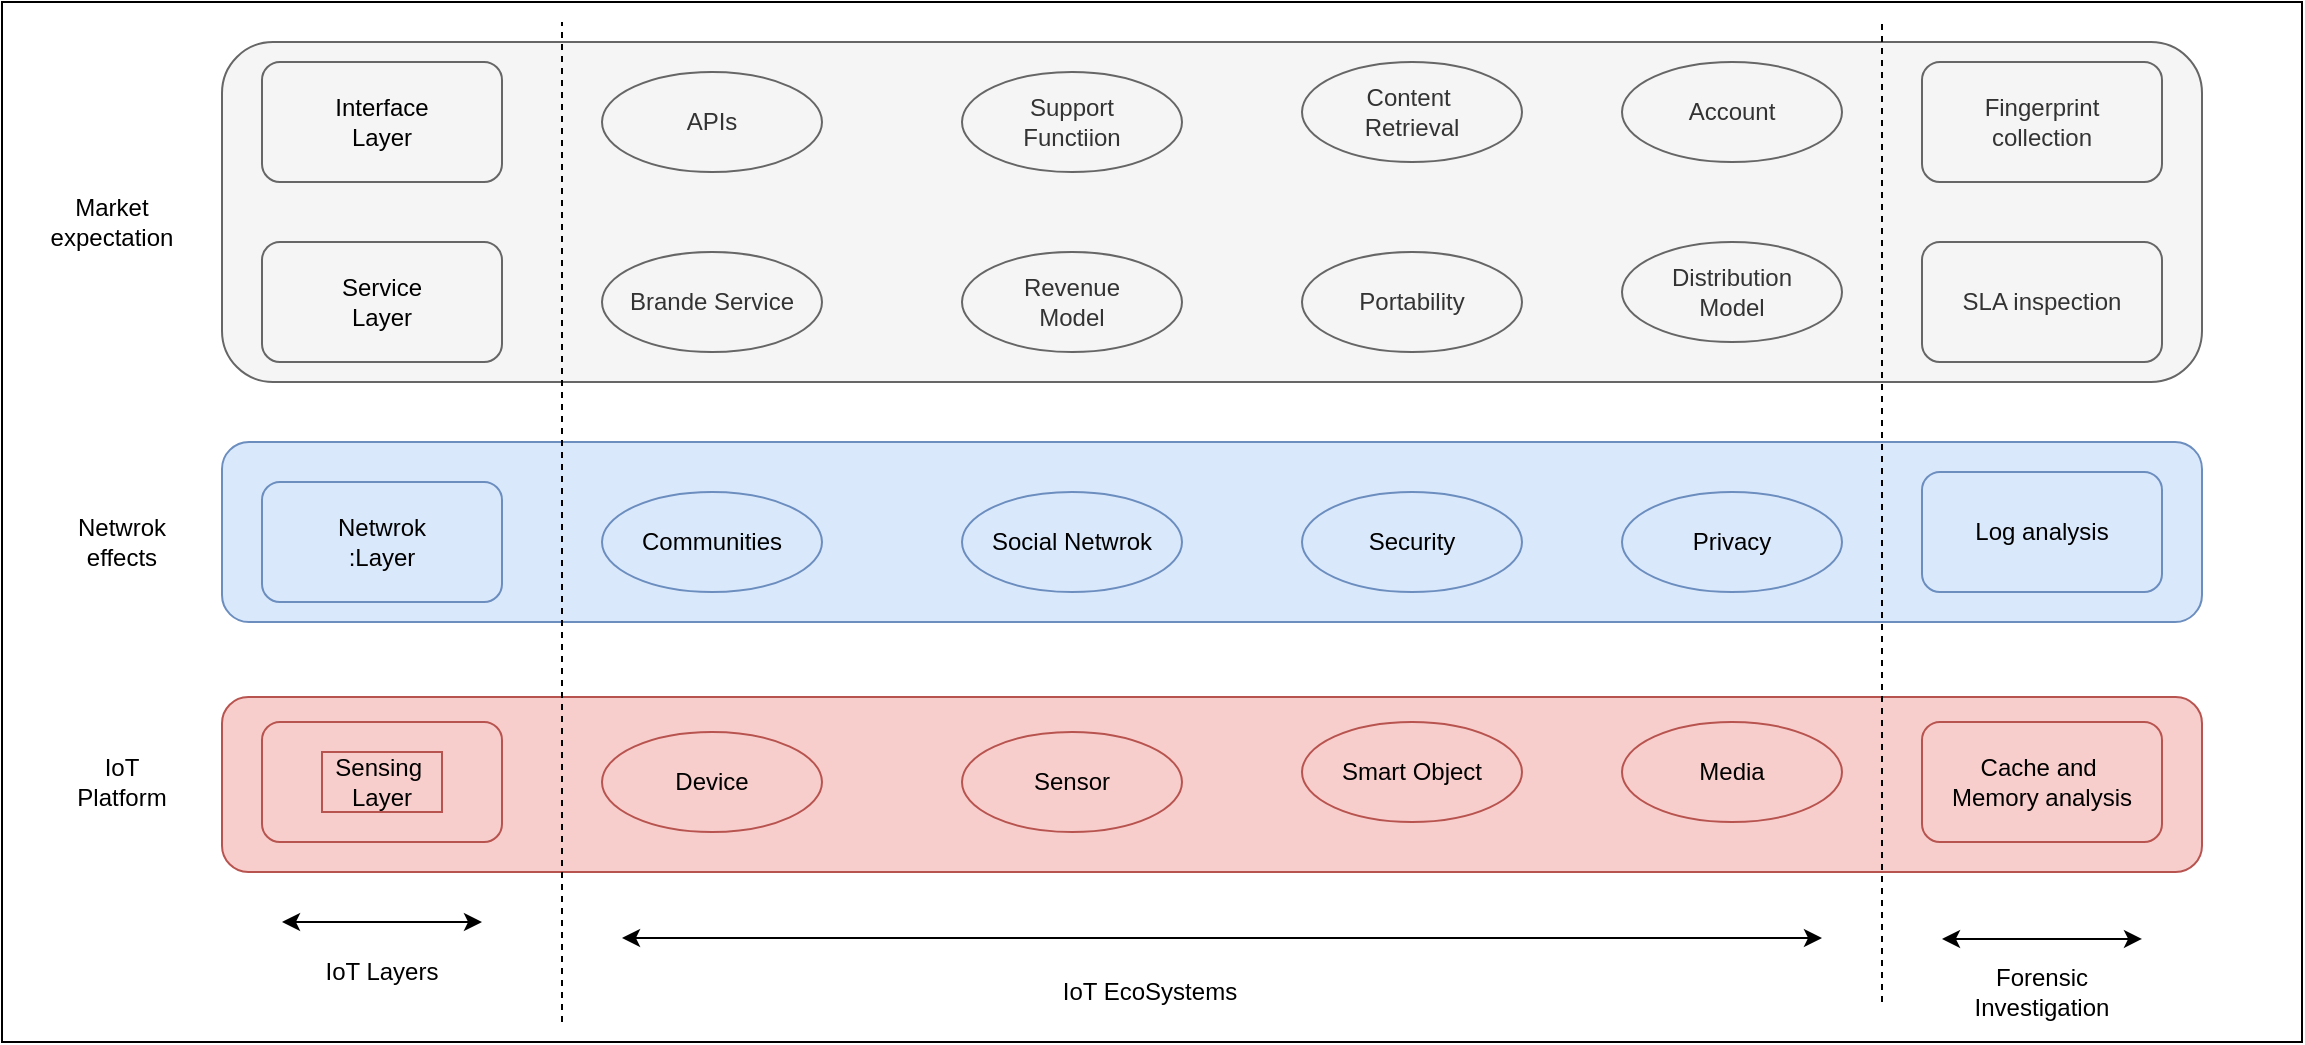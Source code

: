 <mxfile version="18.1.1" type="github">
  <diagram id="14gCk_Dh-1y7jk9HfsLA" name="Page-1">
    <mxGraphModel dx="924" dy="1472" grid="1" gridSize="10" guides="1" tooltips="1" connect="1" arrows="1" fold="1" page="1" pageScale="1" pageWidth="1169" pageHeight="827" math="0" shadow="0">
      <root>
        <mxCell id="0" />
        <mxCell id="1" parent="0" />
        <mxCell id="2UXybcQ8DE9rOv0QpNWA-46" value="" style="rounded=0;whiteSpace=wrap;html=1;" vertex="1" parent="1">
          <mxGeometry x="10" y="40" width="1150" height="520" as="geometry" />
        </mxCell>
        <mxCell id="2UXybcQ8DE9rOv0QpNWA-42" value="" style="rounded=1;whiteSpace=wrap;html=1;fillColor=#f5f5f5;strokeColor=#666666;fontColor=#333333;" vertex="1" parent="1">
          <mxGeometry x="120" y="60" width="990" height="170" as="geometry" />
        </mxCell>
        <mxCell id="2UXybcQ8DE9rOv0QpNWA-43" value="" style="rounded=1;whiteSpace=wrap;html=1;fillColor=#dae8fc;strokeColor=#6c8ebf;" vertex="1" parent="1">
          <mxGeometry x="120" y="260" width="990" height="90" as="geometry" />
        </mxCell>
        <mxCell id="2UXybcQ8DE9rOv0QpNWA-44" value="" style="rounded=1;whiteSpace=wrap;html=1;fillColor=#f8cecc;strokeColor=#b85450;" vertex="1" parent="1">
          <mxGeometry x="120" y="387.5" width="990" height="87.5" as="geometry" />
        </mxCell>
        <mxCell id="2UXybcQ8DE9rOv0QpNWA-1" value="Market&lt;br&gt;expectation" style="text;html=1;strokeColor=none;fillColor=none;align=center;verticalAlign=middle;whiteSpace=wrap;rounded=0;flipV=1;flipH=0;direction=west;" vertex="1" parent="1">
          <mxGeometry x="30" y="135" width="70" height="30" as="geometry" />
        </mxCell>
        <mxCell id="2UXybcQ8DE9rOv0QpNWA-2" value="Netwrok effects" style="text;html=1;strokeColor=none;fillColor=none;align=center;verticalAlign=middle;whiteSpace=wrap;rounded=0;flipV=1;flipH=0;direction=west;" vertex="1" parent="1">
          <mxGeometry x="40" y="295" width="60" height="30" as="geometry" />
        </mxCell>
        <mxCell id="2UXybcQ8DE9rOv0QpNWA-3" value="IoT&lt;br&gt;Platform" style="text;html=1;strokeColor=none;fillColor=none;align=center;verticalAlign=middle;whiteSpace=wrap;rounded=0;flipV=1;flipH=0;direction=west;" vertex="1" parent="1">
          <mxGeometry x="40" y="415" width="60" height="30" as="geometry" />
        </mxCell>
        <mxCell id="2UXybcQ8DE9rOv0QpNWA-4" value="" style="rounded=1;whiteSpace=wrap;html=1;flipV=1;flipH=0;direction=west;fillColor=#f5f5f5;fontColor=#333333;strokeColor=#666666;" vertex="1" parent="1">
          <mxGeometry x="140" y="70" width="120" height="60" as="geometry" />
        </mxCell>
        <mxCell id="2UXybcQ8DE9rOv0QpNWA-5" value="Interface&lt;br&gt;Layer" style="text;html=1;strokeColor=none;fillColor=none;align=center;verticalAlign=middle;whiteSpace=wrap;rounded=0;flipV=1;flipH=0;direction=west;" vertex="1" parent="1">
          <mxGeometry x="170" y="85" width="60" height="30" as="geometry" />
        </mxCell>
        <mxCell id="2UXybcQ8DE9rOv0QpNWA-6" value="APIs" style="ellipse;whiteSpace=wrap;html=1;flipV=1;flipH=0;direction=west;fillColor=#f5f5f5;fontColor=#333333;strokeColor=#666666;" vertex="1" parent="1">
          <mxGeometry x="310" y="75" width="110" height="50" as="geometry" />
        </mxCell>
        <mxCell id="2UXybcQ8DE9rOv0QpNWA-7" value="Support&lt;br&gt;Functiion" style="ellipse;whiteSpace=wrap;html=1;flipV=1;flipH=0;direction=west;fillColor=#f5f5f5;fontColor=#333333;strokeColor=#666666;" vertex="1" parent="1">
          <mxGeometry x="490" y="75" width="110" height="50" as="geometry" />
        </mxCell>
        <mxCell id="2UXybcQ8DE9rOv0QpNWA-9" value="Content&amp;nbsp;&lt;br&gt;Retrieval" style="ellipse;whiteSpace=wrap;html=1;flipV=1;flipH=0;direction=west;fillColor=#f5f5f5;fontColor=#333333;strokeColor=#666666;" vertex="1" parent="1">
          <mxGeometry x="660" y="70" width="110" height="50" as="geometry" />
        </mxCell>
        <mxCell id="2UXybcQ8DE9rOv0QpNWA-10" value="Account" style="ellipse;whiteSpace=wrap;html=1;flipV=1;flipH=0;direction=west;fillColor=#f5f5f5;fontColor=#333333;strokeColor=#666666;" vertex="1" parent="1">
          <mxGeometry x="820" y="70" width="110" height="50" as="geometry" />
        </mxCell>
        <mxCell id="2UXybcQ8DE9rOv0QpNWA-11" value="Fingerprint&lt;br&gt;collection" style="rounded=1;whiteSpace=wrap;html=1;fillColor=#f5f5f5;fontColor=#333333;strokeColor=#666666;" vertex="1" parent="1">
          <mxGeometry x="970" y="70" width="120" height="60" as="geometry" />
        </mxCell>
        <mxCell id="2UXybcQ8DE9rOv0QpNWA-12" value="SLA inspection" style="rounded=1;whiteSpace=wrap;html=1;fillColor=#f5f5f5;fontColor=#333333;strokeColor=#666666;" vertex="1" parent="1">
          <mxGeometry x="970" y="160" width="120" height="60" as="geometry" />
        </mxCell>
        <mxCell id="2UXybcQ8DE9rOv0QpNWA-13" value="Log analysis" style="rounded=1;whiteSpace=wrap;html=1;fillColor=#dae8fc;strokeColor=#6c8ebf;" vertex="1" parent="1">
          <mxGeometry x="970" y="275" width="120" height="60" as="geometry" />
        </mxCell>
        <mxCell id="2UXybcQ8DE9rOv0QpNWA-14" value="Cache and&amp;nbsp;&lt;br&gt;Memory analysis" style="rounded=1;whiteSpace=wrap;html=1;fillColor=#f8cecc;strokeColor=#b85450;" vertex="1" parent="1">
          <mxGeometry x="970" y="400" width="120" height="60" as="geometry" />
        </mxCell>
        <mxCell id="2UXybcQ8DE9rOv0QpNWA-15" value="Forensic&lt;br&gt;Investigation" style="text;html=1;strokeColor=none;fillColor=none;align=center;verticalAlign=middle;whiteSpace=wrap;rounded=0;" vertex="1" parent="1">
          <mxGeometry x="985" y="520" width="90" height="30" as="geometry" />
        </mxCell>
        <mxCell id="2UXybcQ8DE9rOv0QpNWA-16" value="IoT EcoSystems" style="text;html=1;strokeColor=none;fillColor=none;align=center;verticalAlign=middle;whiteSpace=wrap;rounded=0;" vertex="1" parent="1">
          <mxGeometry x="524" y="520" width="120" height="30" as="geometry" />
        </mxCell>
        <mxCell id="2UXybcQ8DE9rOv0QpNWA-17" value="" style="endArrow=none;dashed=1;html=1;rounded=0;" edge="1" parent="1">
          <mxGeometry width="50" height="50" relative="1" as="geometry">
            <mxPoint x="950" y="540" as="sourcePoint" />
            <mxPoint x="950" y="50" as="targetPoint" />
          </mxGeometry>
        </mxCell>
        <mxCell id="2UXybcQ8DE9rOv0QpNWA-18" value="" style="rounded=1;whiteSpace=wrap;html=1;flipV=1;flipH=0;direction=west;fillColor=#f5f5f5;fontColor=#333333;strokeColor=#666666;" vertex="1" parent="1">
          <mxGeometry x="140" y="160" width="120" height="60" as="geometry" />
        </mxCell>
        <mxCell id="2UXybcQ8DE9rOv0QpNWA-19" value="Service&lt;br&gt;Layer" style="text;html=1;strokeColor=none;fillColor=none;align=center;verticalAlign=middle;whiteSpace=wrap;rounded=0;flipV=1;flipH=0;direction=west;" vertex="1" parent="1">
          <mxGeometry x="170" y="175" width="60" height="30" as="geometry" />
        </mxCell>
        <mxCell id="2UXybcQ8DE9rOv0QpNWA-20" value="Brande Service" style="ellipse;whiteSpace=wrap;html=1;flipV=1;flipH=0;direction=west;fillColor=#f5f5f5;fontColor=#333333;strokeColor=#666666;" vertex="1" parent="1">
          <mxGeometry x="310" y="165" width="110" height="50" as="geometry" />
        </mxCell>
        <mxCell id="2UXybcQ8DE9rOv0QpNWA-21" value="Revenue&lt;br&gt;Model" style="ellipse;whiteSpace=wrap;html=1;flipV=1;flipH=0;direction=west;fillColor=#f5f5f5;fontColor=#333333;strokeColor=#666666;" vertex="1" parent="1">
          <mxGeometry x="490" y="165" width="110" height="50" as="geometry" />
        </mxCell>
        <mxCell id="2UXybcQ8DE9rOv0QpNWA-22" value="Portability" style="ellipse;whiteSpace=wrap;html=1;flipV=1;flipH=0;direction=west;fillColor=#f5f5f5;fontColor=#333333;strokeColor=#666666;" vertex="1" parent="1">
          <mxGeometry x="660" y="165" width="110" height="50" as="geometry" />
        </mxCell>
        <mxCell id="2UXybcQ8DE9rOv0QpNWA-23" value="Distribution&lt;br&gt;Model" style="ellipse;whiteSpace=wrap;html=1;flipV=1;flipH=0;direction=west;fillColor=#f5f5f5;fontColor=#333333;strokeColor=#666666;" vertex="1" parent="1">
          <mxGeometry x="820" y="160" width="110" height="50" as="geometry" />
        </mxCell>
        <mxCell id="2UXybcQ8DE9rOv0QpNWA-24" value="" style="rounded=1;whiteSpace=wrap;html=1;flipV=1;flipH=0;direction=west;fillColor=#dae8fc;strokeColor=#6c8ebf;" vertex="1" parent="1">
          <mxGeometry x="140" y="280" width="120" height="60" as="geometry" />
        </mxCell>
        <mxCell id="2UXybcQ8DE9rOv0QpNWA-25" value="Netwrok&lt;br&gt;:Layer" style="text;html=1;strokeColor=none;fillColor=none;align=center;verticalAlign=middle;whiteSpace=wrap;rounded=0;flipV=1;flipH=0;direction=west;" vertex="1" parent="1">
          <mxGeometry x="170" y="295" width="60" height="30" as="geometry" />
        </mxCell>
        <mxCell id="2UXybcQ8DE9rOv0QpNWA-26" value="Communities" style="ellipse;whiteSpace=wrap;html=1;flipV=1;flipH=0;direction=west;fillColor=#dae8fc;strokeColor=#6c8ebf;" vertex="1" parent="1">
          <mxGeometry x="310" y="285" width="110" height="50" as="geometry" />
        </mxCell>
        <mxCell id="2UXybcQ8DE9rOv0QpNWA-27" value="Social Netwrok" style="ellipse;whiteSpace=wrap;html=1;flipV=1;flipH=0;direction=west;fillColor=#dae8fc;strokeColor=#6c8ebf;" vertex="1" parent="1">
          <mxGeometry x="490" y="285" width="110" height="50" as="geometry" />
        </mxCell>
        <mxCell id="2UXybcQ8DE9rOv0QpNWA-28" value="Security" style="ellipse;whiteSpace=wrap;html=1;flipV=1;flipH=0;direction=west;fillColor=#dae8fc;strokeColor=#6c8ebf;" vertex="1" parent="1">
          <mxGeometry x="660" y="285" width="110" height="50" as="geometry" />
        </mxCell>
        <mxCell id="2UXybcQ8DE9rOv0QpNWA-29" value="Privacy" style="ellipse;whiteSpace=wrap;html=1;flipV=1;flipH=0;direction=west;fillColor=#dae8fc;strokeColor=#6c8ebf;" vertex="1" parent="1">
          <mxGeometry x="820" y="285" width="110" height="50" as="geometry" />
        </mxCell>
        <mxCell id="2UXybcQ8DE9rOv0QpNWA-30" value="" style="rounded=1;whiteSpace=wrap;html=1;flipV=1;flipH=0;direction=west;fillColor=#f8cecc;strokeColor=#b85450;" vertex="1" parent="1">
          <mxGeometry x="140" y="400" width="120" height="60" as="geometry" />
        </mxCell>
        <mxCell id="2UXybcQ8DE9rOv0QpNWA-31" value="Sensing&amp;nbsp;&lt;br&gt;Layer" style="text;html=1;strokeColor=#b85450;fillColor=#f8cecc;align=center;verticalAlign=middle;whiteSpace=wrap;rounded=0;flipV=1;flipH=0;direction=west;" vertex="1" parent="1">
          <mxGeometry x="170" y="415" width="60" height="30" as="geometry" />
        </mxCell>
        <mxCell id="2UXybcQ8DE9rOv0QpNWA-32" value="Device" style="ellipse;whiteSpace=wrap;html=1;flipV=1;flipH=0;direction=west;fillColor=#f8cecc;strokeColor=#b85450;" vertex="1" parent="1">
          <mxGeometry x="310" y="405" width="110" height="50" as="geometry" />
        </mxCell>
        <mxCell id="2UXybcQ8DE9rOv0QpNWA-33" value="Sensor" style="ellipse;whiteSpace=wrap;html=1;flipV=1;flipH=0;direction=west;fillColor=#f8cecc;strokeColor=#b85450;" vertex="1" parent="1">
          <mxGeometry x="490" y="405" width="110" height="50" as="geometry" />
        </mxCell>
        <mxCell id="2UXybcQ8DE9rOv0QpNWA-34" value="Smart Object" style="ellipse;whiteSpace=wrap;html=1;flipV=1;flipH=0;direction=west;fillColor=#f8cecc;strokeColor=#b85450;" vertex="1" parent="1">
          <mxGeometry x="660" y="400" width="110" height="50" as="geometry" />
        </mxCell>
        <mxCell id="2UXybcQ8DE9rOv0QpNWA-35" value="Media" style="ellipse;whiteSpace=wrap;html=1;flipV=1;flipH=0;direction=west;fillColor=#f8cecc;strokeColor=#b85450;" vertex="1" parent="1">
          <mxGeometry x="820" y="400" width="110" height="50" as="geometry" />
        </mxCell>
        <mxCell id="2UXybcQ8DE9rOv0QpNWA-36" value="IoT Layers" style="text;html=1;strokeColor=none;fillColor=none;align=center;verticalAlign=middle;whiteSpace=wrap;rounded=0;" vertex="1" parent="1">
          <mxGeometry x="140" y="510" width="120" height="30" as="geometry" />
        </mxCell>
        <mxCell id="2UXybcQ8DE9rOv0QpNWA-37" value="" style="endArrow=none;dashed=1;html=1;rounded=0;" edge="1" parent="1">
          <mxGeometry width="50" height="50" relative="1" as="geometry">
            <mxPoint x="290" y="550" as="sourcePoint" />
            <mxPoint x="290" y="50" as="targetPoint" />
          </mxGeometry>
        </mxCell>
        <mxCell id="2UXybcQ8DE9rOv0QpNWA-38" value="" style="endArrow=classic;startArrow=classic;html=1;rounded=0;" edge="1" parent="1">
          <mxGeometry width="50" height="50" relative="1" as="geometry">
            <mxPoint x="150" y="500" as="sourcePoint" />
            <mxPoint x="250" y="500" as="targetPoint" />
          </mxGeometry>
        </mxCell>
        <mxCell id="2UXybcQ8DE9rOv0QpNWA-39" value="" style="endArrow=classic;startArrow=classic;html=1;rounded=0;" edge="1" parent="1">
          <mxGeometry width="50" height="50" relative="1" as="geometry">
            <mxPoint x="320" y="508" as="sourcePoint" />
            <mxPoint x="920" y="508" as="targetPoint" />
          </mxGeometry>
        </mxCell>
        <mxCell id="2UXybcQ8DE9rOv0QpNWA-40" value="" style="endArrow=classic;startArrow=classic;html=1;rounded=0;" edge="1" parent="1">
          <mxGeometry width="50" height="50" relative="1" as="geometry">
            <mxPoint x="980" y="508.46" as="sourcePoint" />
            <mxPoint x="1080" y="508.46" as="targetPoint" />
          </mxGeometry>
        </mxCell>
      </root>
    </mxGraphModel>
  </diagram>
</mxfile>
